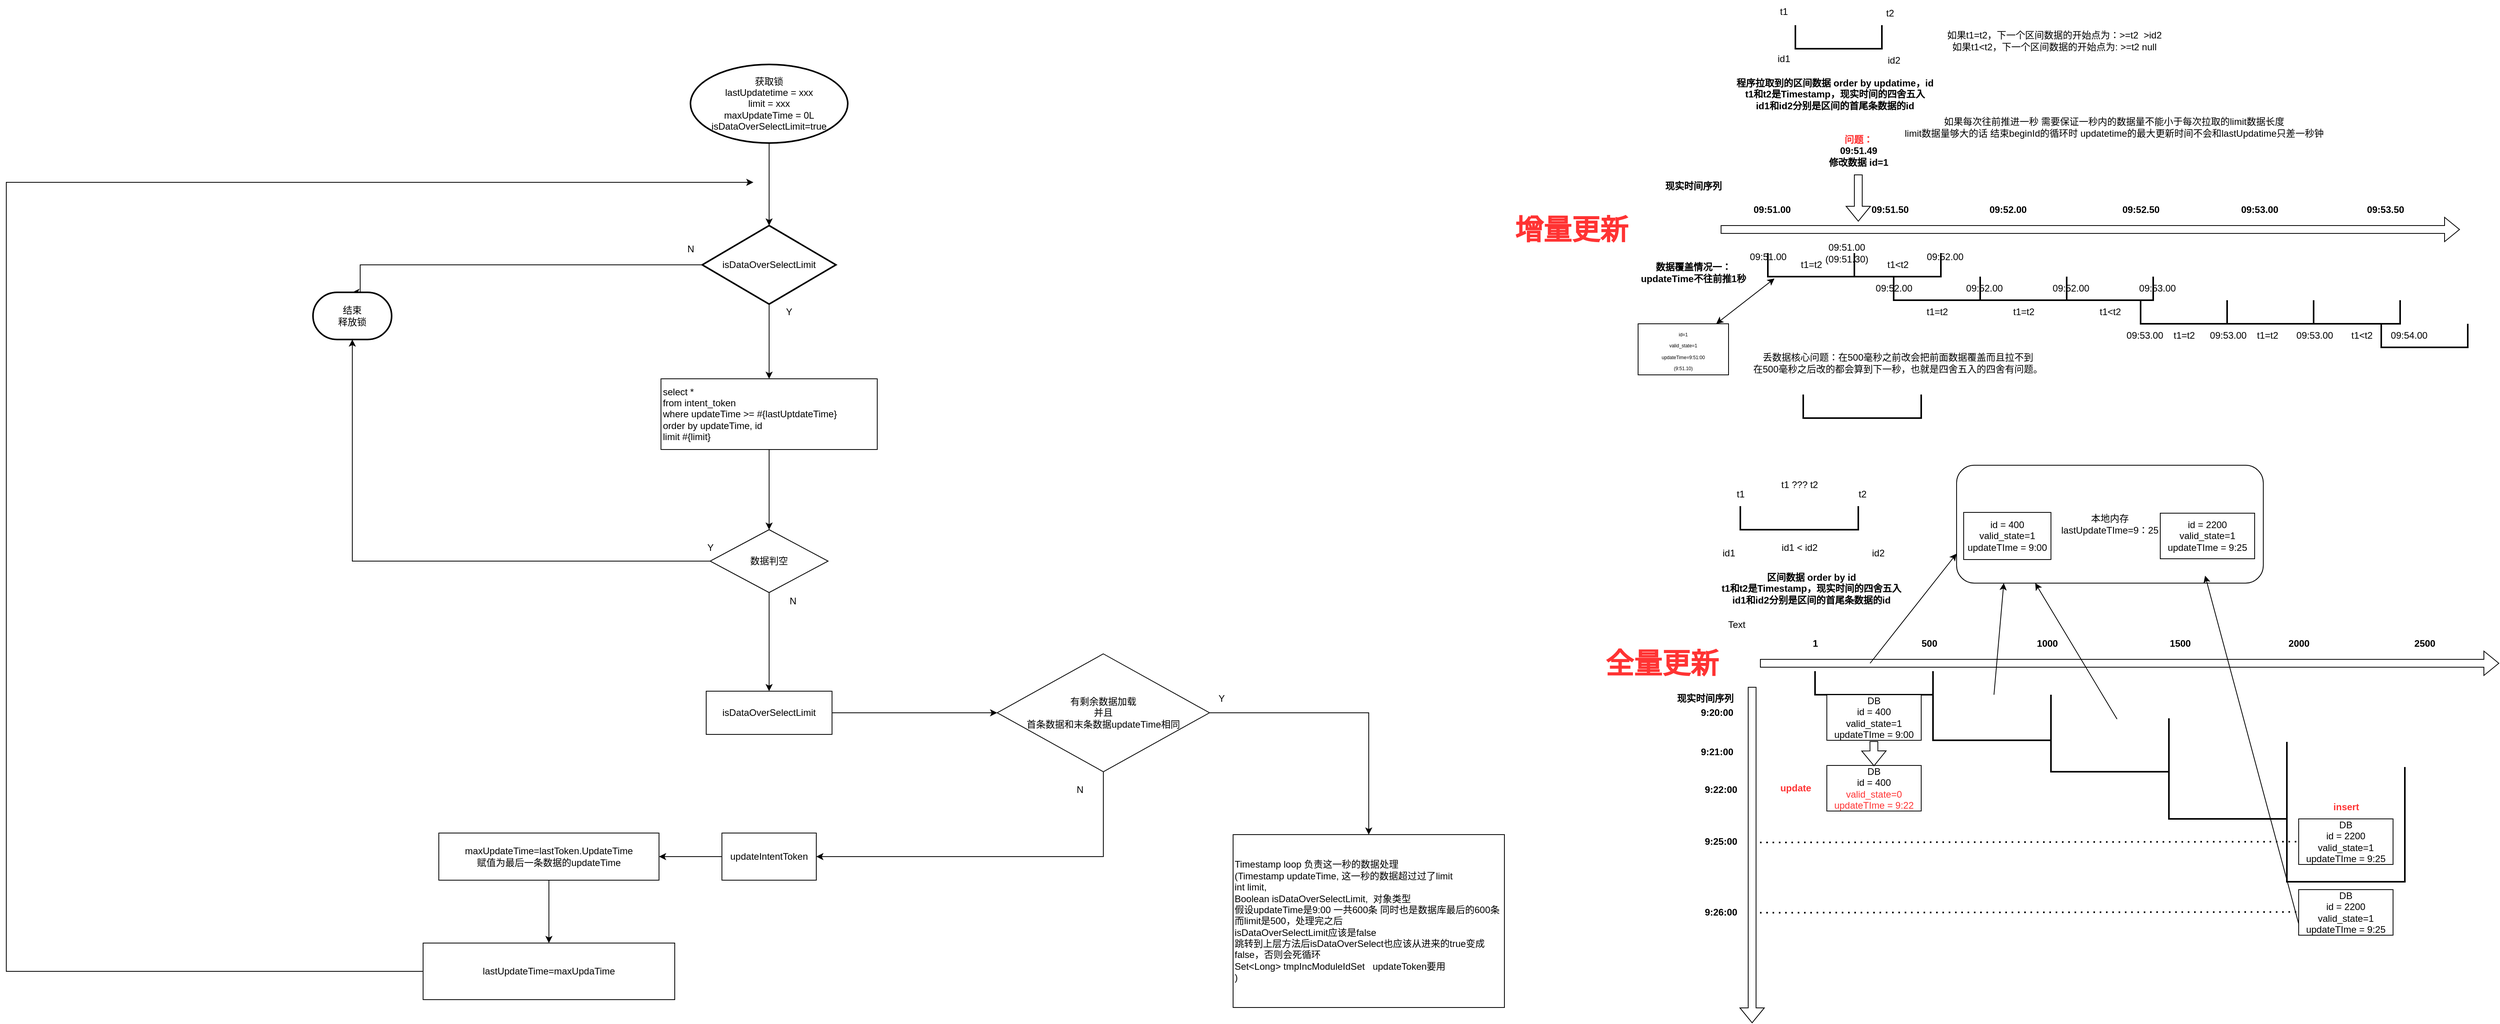 <mxfile version="21.7.5" type="github">
  <diagram name="第 1 页" id="Zjm2JlXs56T9bLfwZ5cv">
    <mxGraphModel dx="4503" dy="1060" grid="1" gridSize="10" guides="1" tooltips="1" connect="1" arrows="1" fold="1" page="1" pageScale="1" pageWidth="827" pageHeight="1169" math="0" shadow="0">
      <root>
        <mxCell id="0" />
        <mxCell id="1" parent="0" />
        <mxCell id="8eTx1scZpe6bk8PXPmwQ-2" value="" style="shape=flexArrow;endArrow=classic;html=1;rounded=0;" parent="1" edge="1">
          <mxGeometry width="50" height="50" relative="1" as="geometry">
            <mxPoint x="-120" y="340" as="sourcePoint" />
            <mxPoint x="820" y="340" as="targetPoint" />
          </mxGeometry>
        </mxCell>
        <mxCell id="8eTx1scZpe6bk8PXPmwQ-3" value="09:52.00" style="text;html=1;align=center;verticalAlign=middle;resizable=0;points=[];autosize=1;strokeColor=none;fillColor=none;fontStyle=1" parent="1" vertex="1">
          <mxGeometry x="210" y="300" width="70" height="30" as="geometry" />
        </mxCell>
        <mxCell id="8eTx1scZpe6bk8PXPmwQ-4" value="09:53.00" style="text;html=1;align=center;verticalAlign=middle;resizable=0;points=[];autosize=1;strokeColor=none;fillColor=none;fontStyle=1" parent="1" vertex="1">
          <mxGeometry x="530" y="300" width="70" height="30" as="geometry" />
        </mxCell>
        <mxCell id="8eTx1scZpe6bk8PXPmwQ-5" value="09:52.50" style="text;html=1;align=center;verticalAlign=middle;resizable=0;points=[];autosize=1;strokeColor=none;fillColor=none;fontStyle=1" parent="1" vertex="1">
          <mxGeometry x="379" y="300" width="70" height="30" as="geometry" />
        </mxCell>
        <mxCell id="8eTx1scZpe6bk8PXPmwQ-8" value="" style="strokeWidth=2;html=1;shape=mxgraph.flowchart.annotation_1;align=left;pointerEvents=1;direction=north;" parent="1" vertex="1">
          <mxGeometry x="-25" y="80" width="110" height="30" as="geometry" />
        </mxCell>
        <mxCell id="8eTx1scZpe6bk8PXPmwQ-10" value="09:51.50" style="text;html=1;align=center;verticalAlign=middle;resizable=0;points=[];autosize=1;strokeColor=none;fillColor=none;fontStyle=1" parent="1" vertex="1">
          <mxGeometry x="60" y="300" width="70" height="30" as="geometry" />
        </mxCell>
        <mxCell id="8eTx1scZpe6bk8PXPmwQ-11" value="09:53.50" style="text;html=1;align=center;verticalAlign=middle;resizable=0;points=[];autosize=1;strokeColor=none;fillColor=none;fontStyle=1" parent="1" vertex="1">
          <mxGeometry x="690" y="300" width="70" height="30" as="geometry" />
        </mxCell>
        <mxCell id="8eTx1scZpe6bk8PXPmwQ-12" value="" style="strokeWidth=2;html=1;shape=mxgraph.flowchart.annotation_1;align=left;pointerEvents=1;direction=north;" parent="1" vertex="1">
          <mxGeometry x="50" y="370" width="110" height="30" as="geometry" />
        </mxCell>
        <mxCell id="8eTx1scZpe6bk8PXPmwQ-13" value="09:51.00&lt;br&gt;(09:51.30)" style="text;html=1;align=center;verticalAlign=middle;resizable=0;points=[];autosize=1;strokeColor=none;fillColor=none;" parent="1" vertex="1">
          <mxGeometry y="350" width="80" height="40" as="geometry" />
        </mxCell>
        <mxCell id="8eTx1scZpe6bk8PXPmwQ-15" value="现实时间序列" style="text;html=1;align=center;verticalAlign=middle;resizable=0;points=[];autosize=1;strokeColor=none;fillColor=none;fontStyle=1" parent="1" vertex="1">
          <mxGeometry x="-205" y="270" width="100" height="30" as="geometry" />
        </mxCell>
        <mxCell id="8eTx1scZpe6bk8PXPmwQ-16" value="数据覆盖情况一：&lt;br&gt;updateTime不往前推1秒" style="text;html=1;align=center;verticalAlign=middle;resizable=0;points=[];autosize=1;strokeColor=none;fillColor=none;fontStyle=1" parent="1" vertex="1">
          <mxGeometry x="-235" y="375" width="160" height="40" as="geometry" />
        </mxCell>
        <mxCell id="8eTx1scZpe6bk8PXPmwQ-17" style="edgeStyle=orthogonalEdgeStyle;shape=flexArrow;rounded=0;orthogonalLoop=1;jettySize=auto;html=1;exitX=0;exitY=0.5;exitDx=0;exitDy=0;exitPerimeter=0;" parent="1" source="8eTx1scZpe6bk8PXPmwQ-12" target="8eTx1scZpe6bk8PXPmwQ-12" edge="1">
          <mxGeometry relative="1" as="geometry" />
        </mxCell>
        <mxCell id="8eTx1scZpe6bk8PXPmwQ-18" value="09:51.00" style="text;html=1;align=center;verticalAlign=middle;resizable=0;points=[];autosize=1;strokeColor=none;fillColor=none;fontStyle=1" parent="1" vertex="1">
          <mxGeometry x="-90" y="300" width="70" height="30" as="geometry" />
        </mxCell>
        <mxCell id="8eTx1scZpe6bk8PXPmwQ-22" value="09:51.00" style="text;html=1;align=center;verticalAlign=middle;resizable=0;points=[];autosize=1;strokeColor=none;fillColor=none;" parent="1" vertex="1">
          <mxGeometry x="-95" y="360" width="70" height="30" as="geometry" />
        </mxCell>
        <mxCell id="8eTx1scZpe6bk8PXPmwQ-23" value="" style="strokeWidth=2;html=1;shape=mxgraph.flowchart.annotation_1;align=left;pointerEvents=1;direction=north;" parent="1" vertex="1">
          <mxGeometry x="100" y="400" width="110" height="30" as="geometry" />
        </mxCell>
        <mxCell id="8eTx1scZpe6bk8PXPmwQ-24" value="09:52.00" style="text;html=1;align=center;verticalAlign=middle;resizable=0;points=[];autosize=1;strokeColor=none;fillColor=none;" parent="1" vertex="1">
          <mxGeometry x="130" y="360" width="70" height="30" as="geometry" />
        </mxCell>
        <mxCell id="8eTx1scZpe6bk8PXPmwQ-25" value="&lt;b&gt;程序拉取到的区间数据 order by updatime，id&lt;br&gt;t1和t2是Timestamp，现实时间的四舍五入&lt;br&gt;id1和id2分别是区间的首尾条数据的id&lt;/b&gt;" style="text;html=1;align=center;verticalAlign=middle;resizable=0;points=[];autosize=1;strokeColor=none;fillColor=none;" parent="1" vertex="1">
          <mxGeometry x="-110" y="138" width="270" height="60" as="geometry" />
        </mxCell>
        <mxCell id="8eTx1scZpe6bk8PXPmwQ-26" value="" style="strokeWidth=2;html=1;shape=mxgraph.flowchart.annotation_1;align=left;pointerEvents=1;direction=north;" parent="1" vertex="1">
          <mxGeometry x="-60" y="370" width="110" height="30" as="geometry" />
        </mxCell>
        <mxCell id="8eTx1scZpe6bk8PXPmwQ-27" value="t1" style="text;html=1;align=center;verticalAlign=middle;resizable=0;points=[];autosize=1;strokeColor=none;fillColor=none;" parent="1" vertex="1">
          <mxGeometry x="-55" y="48" width="30" height="30" as="geometry" />
        </mxCell>
        <mxCell id="8eTx1scZpe6bk8PXPmwQ-28" value="id1" style="text;html=1;align=center;verticalAlign=middle;resizable=0;points=[];autosize=1;strokeColor=none;fillColor=none;" parent="1" vertex="1">
          <mxGeometry x="-60" y="108" width="40" height="30" as="geometry" />
        </mxCell>
        <mxCell id="8eTx1scZpe6bk8PXPmwQ-29" value="t2" style="text;html=1;align=center;verticalAlign=middle;resizable=0;points=[];autosize=1;strokeColor=none;fillColor=none;" parent="1" vertex="1">
          <mxGeometry x="80" y="50" width="30" height="30" as="geometry" />
        </mxCell>
        <mxCell id="8eTx1scZpe6bk8PXPmwQ-30" value="id2" style="text;html=1;align=center;verticalAlign=middle;resizable=0;points=[];autosize=1;strokeColor=none;fillColor=none;" parent="1" vertex="1">
          <mxGeometry x="80" y="110" width="40" height="30" as="geometry" />
        </mxCell>
        <mxCell id="8eTx1scZpe6bk8PXPmwQ-31" value="t1=t2" style="text;html=1;align=center;verticalAlign=middle;resizable=0;points=[];autosize=1;strokeColor=none;fillColor=none;" parent="1" vertex="1">
          <mxGeometry x="-30" y="370" width="50" height="30" as="geometry" />
        </mxCell>
        <mxCell id="8eTx1scZpe6bk8PXPmwQ-32" value="如果t1=t2，下一个区间数据的开始点为：&amp;gt;=t2&amp;nbsp; &amp;gt;id2&lt;br&gt;如果t1&amp;lt;t2，下一个区间数据的开始点为: &amp;gt;=t2 null" style="text;html=1;align=center;verticalAlign=middle;resizable=0;points=[];autosize=1;strokeColor=none;fillColor=none;" parent="1" vertex="1">
          <mxGeometry x="154" y="80" width="300" height="40" as="geometry" />
        </mxCell>
        <mxCell id="8eTx1scZpe6bk8PXPmwQ-34" value="t1&amp;lt;t2" style="text;html=1;align=center;verticalAlign=middle;resizable=0;points=[];autosize=1;strokeColor=none;fillColor=none;" parent="1" vertex="1">
          <mxGeometry x="80" y="370" width="50" height="30" as="geometry" />
        </mxCell>
        <mxCell id="8eTx1scZpe6bk8PXPmwQ-35" value="09:52.00" style="text;html=1;align=center;verticalAlign=middle;resizable=0;points=[];autosize=1;strokeColor=none;fillColor=none;" parent="1" vertex="1">
          <mxGeometry x="65" y="400" width="70" height="30" as="geometry" />
        </mxCell>
        <mxCell id="8eTx1scZpe6bk8PXPmwQ-36" value="t1=t2" style="text;html=1;align=center;verticalAlign=middle;resizable=0;points=[];autosize=1;strokeColor=none;fillColor=none;" parent="1" vertex="1">
          <mxGeometry x="130" y="430" width="50" height="30" as="geometry" />
        </mxCell>
        <mxCell id="8eTx1scZpe6bk8PXPmwQ-37" value="" style="strokeWidth=2;html=1;shape=mxgraph.flowchart.annotation_1;align=left;pointerEvents=1;direction=north;" parent="1" vertex="1">
          <mxGeometry x="210" y="400" width="110" height="30" as="geometry" />
        </mxCell>
        <mxCell id="8eTx1scZpe6bk8PXPmwQ-38" value="09:52.00" style="text;html=1;align=center;verticalAlign=middle;resizable=0;points=[];autosize=1;strokeColor=none;fillColor=none;" parent="1" vertex="1">
          <mxGeometry x="180" y="400" width="70" height="30" as="geometry" />
        </mxCell>
        <mxCell id="8eTx1scZpe6bk8PXPmwQ-41" value="09:52.00" style="text;html=1;align=center;verticalAlign=middle;resizable=0;points=[];autosize=1;strokeColor=none;fillColor=none;" parent="1" vertex="1">
          <mxGeometry x="290" y="400" width="70" height="30" as="geometry" />
        </mxCell>
        <mxCell id="8eTx1scZpe6bk8PXPmwQ-42" value="" style="strokeWidth=2;html=1;shape=mxgraph.flowchart.annotation_1;align=left;pointerEvents=1;direction=north;" parent="1" vertex="1">
          <mxGeometry x="414" y="430" width="110" height="30" as="geometry" />
        </mxCell>
        <mxCell id="8eTx1scZpe6bk8PXPmwQ-43" value="09:53.00" style="text;html=1;align=center;verticalAlign=middle;resizable=0;points=[];autosize=1;strokeColor=none;fillColor=none;" parent="1" vertex="1">
          <mxGeometry x="400" y="400" width="70" height="30" as="geometry" />
        </mxCell>
        <mxCell id="8eTx1scZpe6bk8PXPmwQ-44" value="t1=t2" style="text;html=1;align=center;verticalAlign=middle;resizable=0;points=[];autosize=1;strokeColor=none;fillColor=none;" parent="1" vertex="1">
          <mxGeometry x="240" y="430" width="50" height="30" as="geometry" />
        </mxCell>
        <mxCell id="8eTx1scZpe6bk8PXPmwQ-45" value="t1&amp;lt;t2" style="text;html=1;align=center;verticalAlign=middle;resizable=0;points=[];autosize=1;strokeColor=none;fillColor=none;" parent="1" vertex="1">
          <mxGeometry x="350" y="430" width="50" height="30" as="geometry" />
        </mxCell>
        <mxCell id="8eTx1scZpe6bk8PXPmwQ-46" value="" style="strokeWidth=2;html=1;shape=mxgraph.flowchart.annotation_1;align=left;pointerEvents=1;direction=north;" parent="1" vertex="1">
          <mxGeometry x="320" y="400" width="110" height="30" as="geometry" />
        </mxCell>
        <mxCell id="8eTx1scZpe6bk8PXPmwQ-47" value="09:53.00" style="text;html=1;align=center;verticalAlign=middle;resizable=0;points=[];autosize=1;strokeColor=none;fillColor=none;" parent="1" vertex="1">
          <mxGeometry x="384" y="460" width="70" height="30" as="geometry" />
        </mxCell>
        <mxCell id="8eTx1scZpe6bk8PXPmwQ-48" value="09:53.00" style="text;html=1;align=center;verticalAlign=middle;resizable=0;points=[];autosize=1;strokeColor=none;fillColor=none;" parent="1" vertex="1">
          <mxGeometry x="490" y="460" width="70" height="30" as="geometry" />
        </mxCell>
        <mxCell id="8eTx1scZpe6bk8PXPmwQ-50" value="" style="strokeWidth=2;html=1;shape=mxgraph.flowchart.annotation_1;align=left;pointerEvents=1;direction=north;" parent="1" vertex="1">
          <mxGeometry x="524" y="430" width="110" height="30" as="geometry" />
        </mxCell>
        <mxCell id="8eTx1scZpe6bk8PXPmwQ-51" value="09:53.00" style="text;html=1;align=center;verticalAlign=middle;resizable=0;points=[];autosize=1;strokeColor=none;fillColor=none;" parent="1" vertex="1">
          <mxGeometry x="600" y="460" width="70" height="30" as="geometry" />
        </mxCell>
        <mxCell id="8eTx1scZpe6bk8PXPmwQ-52" value="t1=t2" style="text;html=1;align=center;verticalAlign=middle;resizable=0;points=[];autosize=1;strokeColor=none;fillColor=none;" parent="1" vertex="1">
          <mxGeometry x="444" y="460" width="50" height="30" as="geometry" />
        </mxCell>
        <mxCell id="8eTx1scZpe6bk8PXPmwQ-53" value="t1=t2" style="text;html=1;align=center;verticalAlign=middle;resizable=0;points=[];autosize=1;strokeColor=none;fillColor=none;" parent="1" vertex="1">
          <mxGeometry x="550" y="460" width="50" height="30" as="geometry" />
        </mxCell>
        <mxCell id="8eTx1scZpe6bk8PXPmwQ-54" value="" style="strokeWidth=2;html=1;shape=mxgraph.flowchart.annotation_1;align=left;pointerEvents=1;direction=north;" parent="1" vertex="1">
          <mxGeometry x="634" y="430" width="110" height="30" as="geometry" />
        </mxCell>
        <mxCell id="8eTx1scZpe6bk8PXPmwQ-55" value="t1&amp;lt;t2" style="text;html=1;align=center;verticalAlign=middle;resizable=0;points=[];autosize=1;strokeColor=none;fillColor=none;" parent="1" vertex="1">
          <mxGeometry x="670" y="460" width="50" height="30" as="geometry" />
        </mxCell>
        <mxCell id="8eTx1scZpe6bk8PXPmwQ-56" value="09:54.00" style="text;html=1;align=center;verticalAlign=middle;resizable=0;points=[];autosize=1;strokeColor=none;fillColor=none;" parent="1" vertex="1">
          <mxGeometry x="720" y="460" width="70" height="30" as="geometry" />
        </mxCell>
        <mxCell id="8eTx1scZpe6bk8PXPmwQ-57" value="" style="strokeWidth=2;html=1;shape=mxgraph.flowchart.annotation_1;align=left;pointerEvents=1;direction=north;" parent="1" vertex="1">
          <mxGeometry x="720" y="460" width="110" height="30" as="geometry" />
        </mxCell>
        <mxCell id="Ntxb1XvlZdcsDZPh0-gk-2" value="&lt;font color=&quot;#ff3333&quot; style=&quot;font-size: 36px;&quot;&gt;增量更新&lt;/font&gt;" style="text;html=1;align=center;verticalAlign=middle;resizable=0;points=[];autosize=1;strokeColor=none;fillColor=none;fontStyle=1" vertex="1" parent="1">
          <mxGeometry x="-395" y="310" width="170" height="60" as="geometry" />
        </mxCell>
        <mxCell id="Ntxb1XvlZdcsDZPh0-gk-4" value="" style="shape=flexArrow;endArrow=classic;html=1;rounded=0;" edge="1" parent="1">
          <mxGeometry width="50" height="50" relative="1" as="geometry">
            <mxPoint x="-70" y="892" as="sourcePoint" />
            <mxPoint x="870" y="892" as="targetPoint" />
          </mxGeometry>
        </mxCell>
        <mxCell id="Ntxb1XvlZdcsDZPh0-gk-5" value="1000" style="text;html=1;align=center;verticalAlign=middle;resizable=0;points=[];autosize=1;strokeColor=none;fillColor=none;fontStyle=1" vertex="1" parent="1">
          <mxGeometry x="270" y="852" width="50" height="30" as="geometry" />
        </mxCell>
        <mxCell id="Ntxb1XvlZdcsDZPh0-gk-6" value="2000" style="text;html=1;align=center;verticalAlign=middle;resizable=0;points=[];autosize=1;strokeColor=none;fillColor=none;fontStyle=1" vertex="1" parent="1">
          <mxGeometry x="590" y="852" width="50" height="30" as="geometry" />
        </mxCell>
        <mxCell id="Ntxb1XvlZdcsDZPh0-gk-7" value="1500" style="text;html=1;align=center;verticalAlign=middle;resizable=0;points=[];autosize=1;strokeColor=none;fillColor=none;fontStyle=1" vertex="1" parent="1">
          <mxGeometry x="439" y="852" width="50" height="30" as="geometry" />
        </mxCell>
        <mxCell id="Ntxb1XvlZdcsDZPh0-gk-8" value="500" style="text;html=1;align=center;verticalAlign=middle;resizable=0;points=[];autosize=1;strokeColor=none;fillColor=none;fontStyle=1" vertex="1" parent="1">
          <mxGeometry x="125" y="852" width="40" height="30" as="geometry" />
        </mxCell>
        <mxCell id="Ntxb1XvlZdcsDZPh0-gk-9" value="2500" style="text;html=1;align=center;verticalAlign=middle;resizable=0;points=[];autosize=1;strokeColor=none;fillColor=none;fontStyle=1" vertex="1" parent="1">
          <mxGeometry x="750" y="852" width="50" height="30" as="geometry" />
        </mxCell>
        <mxCell id="Ntxb1XvlZdcsDZPh0-gk-15" value="1" style="text;html=1;align=center;verticalAlign=middle;resizable=0;points=[];autosize=1;strokeColor=none;fillColor=none;fontStyle=1" vertex="1" parent="1">
          <mxGeometry x="-15" y="852" width="30" height="30" as="geometry" />
        </mxCell>
        <mxCell id="Ntxb1XvlZdcsDZPh0-gk-42" value="&lt;font color=&quot;#ff3333&quot; style=&quot;font-size: 36px;&quot;&gt;全量更新&lt;/font&gt;" style="text;html=1;align=center;verticalAlign=middle;resizable=0;points=[];autosize=1;strokeColor=none;fillColor=none;fontStyle=1" vertex="1" parent="1">
          <mxGeometry x="-280" y="862" width="170" height="60" as="geometry" />
        </mxCell>
        <mxCell id="Ntxb1XvlZdcsDZPh0-gk-43" value="" style="strokeWidth=2;html=1;shape=mxgraph.flowchart.annotation_1;align=left;pointerEvents=1;direction=north;" vertex="1" parent="1">
          <mxGeometry y="902" width="150" height="30" as="geometry" />
        </mxCell>
        <mxCell id="Ntxb1XvlZdcsDZPh0-gk-44" value="" style="strokeWidth=2;html=1;shape=mxgraph.flowchart.annotation_1;align=left;pointerEvents=1;direction=north;" vertex="1" parent="1">
          <mxGeometry x="150" y="932" width="150" height="58" as="geometry" />
        </mxCell>
        <mxCell id="Ntxb1XvlZdcsDZPh0-gk-45" value="" style="shape=flexArrow;endArrow=classic;html=1;rounded=0;" edge="1" parent="1">
          <mxGeometry width="50" height="50" relative="1" as="geometry">
            <mxPoint x="-80" y="922" as="sourcePoint" />
            <mxPoint x="-80" y="1350" as="targetPoint" />
          </mxGeometry>
        </mxCell>
        <mxCell id="Ntxb1XvlZdcsDZPh0-gk-46" value="" style="strokeWidth=2;html=1;shape=mxgraph.flowchart.annotation_1;align=left;pointerEvents=1;direction=north;" vertex="1" parent="1">
          <mxGeometry x="-95" y="692" width="150" height="30" as="geometry" />
        </mxCell>
        <mxCell id="Ntxb1XvlZdcsDZPh0-gk-49" value="id1" style="text;html=1;align=center;verticalAlign=middle;resizable=0;points=[];autosize=1;strokeColor=none;fillColor=none;" vertex="1" parent="1">
          <mxGeometry x="-130" y="737" width="40" height="30" as="geometry" />
        </mxCell>
        <mxCell id="Ntxb1XvlZdcsDZPh0-gk-51" value="id2" style="text;html=1;align=center;verticalAlign=middle;resizable=0;points=[];autosize=1;strokeColor=none;fillColor=none;" vertex="1" parent="1">
          <mxGeometry x="60" y="737" width="40" height="30" as="geometry" />
        </mxCell>
        <mxCell id="Ntxb1XvlZdcsDZPh0-gk-53" value="t1" style="text;html=1;align=center;verticalAlign=middle;resizable=0;points=[];autosize=1;strokeColor=none;fillColor=none;" vertex="1" parent="1">
          <mxGeometry x="-110" y="662" width="30" height="30" as="geometry" />
        </mxCell>
        <mxCell id="Ntxb1XvlZdcsDZPh0-gk-54" value="t2" style="text;html=1;align=center;verticalAlign=middle;resizable=0;points=[];autosize=1;strokeColor=none;fillColor=none;" vertex="1" parent="1">
          <mxGeometry x="45" y="662" width="30" height="30" as="geometry" />
        </mxCell>
        <mxCell id="Ntxb1XvlZdcsDZPh0-gk-55" value="t1 ??? t2" style="text;html=1;align=center;verticalAlign=middle;resizable=0;points=[];autosize=1;strokeColor=none;fillColor=none;" vertex="1" parent="1">
          <mxGeometry x="-55" y="650" width="70" height="30" as="geometry" />
        </mxCell>
        <mxCell id="Ntxb1XvlZdcsDZPh0-gk-56" value="&lt;b&gt;区间数据 order by id&lt;br&gt;t1和t2是Timestamp，现实时间的四舍五入&lt;br&gt;id1和id2分别是区间的首尾条数据的id&lt;/b&gt;" style="text;html=1;align=center;verticalAlign=middle;resizable=0;points=[];autosize=1;strokeColor=none;fillColor=none;" vertex="1" parent="1">
          <mxGeometry x="-130" y="767" width="250" height="60" as="geometry" />
        </mxCell>
        <mxCell id="Ntxb1XvlZdcsDZPh0-gk-57" value="id1 &amp;lt; id2" style="text;html=1;align=center;verticalAlign=middle;resizable=0;points=[];autosize=1;strokeColor=none;fillColor=none;" vertex="1" parent="1">
          <mxGeometry x="-55" y="730" width="70" height="30" as="geometry" />
        </mxCell>
        <mxCell id="Ntxb1XvlZdcsDZPh0-gk-60" value="Text" style="text;html=1;align=center;verticalAlign=middle;resizable=0;points=[];autosize=1;strokeColor=none;fillColor=none;" vertex="1" parent="1">
          <mxGeometry x="-125" y="828" width="50" height="30" as="geometry" />
        </mxCell>
        <mxCell id="Ntxb1XvlZdcsDZPh0-gk-61" value="现实时间序列" style="text;html=1;align=center;verticalAlign=middle;resizable=0;points=[];autosize=1;strokeColor=none;fillColor=none;fontStyle=1" vertex="1" parent="1">
          <mxGeometry x="-190" y="922" width="100" height="30" as="geometry" />
        </mxCell>
        <mxCell id="Ntxb1XvlZdcsDZPh0-gk-62" value="" style="strokeWidth=2;html=1;shape=mxgraph.flowchart.annotation_1;align=left;pointerEvents=1;direction=north;" vertex="1" parent="1">
          <mxGeometry x="300" y="962" width="150" height="68" as="geometry" />
        </mxCell>
        <mxCell id="Ntxb1XvlZdcsDZPh0-gk-63" value="DB&lt;br&gt;id = 400&lt;br&gt;valid_state=1&lt;br&gt;updateTIme = 9:00" style="rounded=0;whiteSpace=wrap;html=1;" vertex="1" parent="1">
          <mxGeometry x="15" y="932" width="120" height="58" as="geometry" />
        </mxCell>
        <mxCell id="Ntxb1XvlZdcsDZPh0-gk-64" value="9:20:00" style="text;html=1;align=center;verticalAlign=middle;resizable=0;points=[];autosize=1;strokeColor=none;fillColor=none;fontStyle=1" vertex="1" parent="1">
          <mxGeometry x="-155" y="940" width="60" height="30" as="geometry" />
        </mxCell>
        <mxCell id="Ntxb1XvlZdcsDZPh0-gk-65" value="9:21:00" style="text;html=1;align=center;verticalAlign=middle;resizable=0;points=[];autosize=1;strokeColor=none;fillColor=none;fontStyle=1" vertex="1" parent="1">
          <mxGeometry x="-155" y="990" width="60" height="30" as="geometry" />
        </mxCell>
        <mxCell id="Ntxb1XvlZdcsDZPh0-gk-67" value="DB&lt;br style=&quot;border-color: var(--border-color);&quot;&gt;id = 400&lt;br style=&quot;border-color: var(--border-color);&quot;&gt;&lt;font color=&quot;#ff3333&quot;&gt;valid_state=0&lt;br style=&quot;border-color: var(--border-color);&quot;&gt;updateTIme = 9:22&lt;/font&gt;" style="rounded=0;whiteSpace=wrap;html=1;" vertex="1" parent="1">
          <mxGeometry x="15" y="1022" width="120" height="58" as="geometry" />
        </mxCell>
        <mxCell id="Ntxb1XvlZdcsDZPh0-gk-68" value="" style="strokeWidth=2;html=1;shape=mxgraph.flowchart.annotation_1;align=left;pointerEvents=1;direction=north;" vertex="1" parent="1">
          <mxGeometry x="450" y="992" width="150" height="98" as="geometry" />
        </mxCell>
        <mxCell id="Ntxb1XvlZdcsDZPh0-gk-69" value="" style="strokeWidth=2;html=1;shape=mxgraph.flowchart.annotation_1;align=left;pointerEvents=1;direction=north;" vertex="1" parent="1">
          <mxGeometry x="600" y="1024" width="150" height="146" as="geometry" />
        </mxCell>
        <mxCell id="Ntxb1XvlZdcsDZPh0-gk-71" value="9:22:00" style="text;html=1;align=center;verticalAlign=middle;resizable=0;points=[];autosize=1;strokeColor=none;fillColor=none;fontStyle=1" vertex="1" parent="1">
          <mxGeometry x="-150" y="1038" width="60" height="30" as="geometry" />
        </mxCell>
        <mxCell id="Ntxb1XvlZdcsDZPh0-gk-72" value="9:25:00" style="text;html=1;align=center;verticalAlign=middle;resizable=0;points=[];autosize=1;strokeColor=none;fillColor=none;fontStyle=1" vertex="1" parent="1">
          <mxGeometry x="-150" y="1104" width="60" height="30" as="geometry" />
        </mxCell>
        <mxCell id="Ntxb1XvlZdcsDZPh0-gk-73" value="" style="shape=flexArrow;endArrow=classic;html=1;rounded=0;" edge="1" parent="1">
          <mxGeometry width="50" height="50" relative="1" as="geometry">
            <mxPoint x="74.82" y="991" as="sourcePoint" />
            <mxPoint x="75" y="1023" as="targetPoint" />
          </mxGeometry>
        </mxCell>
        <mxCell id="Ntxb1XvlZdcsDZPh0-gk-75" value="本地内存&lt;br&gt;lastUpdateTIme=9：25" style="rounded=1;whiteSpace=wrap;html=1;" vertex="1" parent="1">
          <mxGeometry x="180" y="640" width="390" height="150" as="geometry" />
        </mxCell>
        <mxCell id="Ntxb1XvlZdcsDZPh0-gk-77" value="" style="endArrow=classic;html=1;rounded=0;entryX=0;entryY=0.75;entryDx=0;entryDy=0;" edge="1" parent="1" target="Ntxb1XvlZdcsDZPh0-gk-75">
          <mxGeometry width="50" height="50" relative="1" as="geometry">
            <mxPoint x="70" y="892" as="sourcePoint" />
            <mxPoint x="120" y="842" as="targetPoint" />
          </mxGeometry>
        </mxCell>
        <mxCell id="Ntxb1XvlZdcsDZPh0-gk-78" value="" style="endArrow=classic;html=1;rounded=0;" edge="1" parent="1" source="Ntxb1XvlZdcsDZPh0-gk-44">
          <mxGeometry width="50" height="50" relative="1" as="geometry">
            <mxPoint x="180" y="917" as="sourcePoint" />
            <mxPoint x="240" y="790" as="targetPoint" />
          </mxGeometry>
        </mxCell>
        <mxCell id="Ntxb1XvlZdcsDZPh0-gk-79" value="" style="endArrow=classic;html=1;rounded=0;" edge="1" parent="1">
          <mxGeometry width="50" height="50" relative="1" as="geometry">
            <mxPoint x="384" y="963" as="sourcePoint" />
            <mxPoint x="280" y="790" as="targetPoint" />
          </mxGeometry>
        </mxCell>
        <mxCell id="Ntxb1XvlZdcsDZPh0-gk-80" value="id = 400&lt;br&gt;valid_state=1&lt;br&gt;updateTIme = 9:00" style="rounded=0;whiteSpace=wrap;html=1;" vertex="1" parent="1">
          <mxGeometry x="189" y="700" width="111" height="60" as="geometry" />
        </mxCell>
        <mxCell id="Ntxb1XvlZdcsDZPh0-gk-82" value="&lt;font color=&quot;#ff3333&quot;&gt;update&lt;/font&gt;" style="text;html=1;align=center;verticalAlign=middle;resizable=0;points=[];autosize=1;strokeColor=none;fillColor=none;fontStyle=1" vertex="1" parent="1">
          <mxGeometry x="-55" y="1036" width="60" height="30" as="geometry" />
        </mxCell>
        <mxCell id="Ntxb1XvlZdcsDZPh0-gk-85" value="&lt;font color=&quot;#ff3333&quot;&gt;insert&lt;/font&gt;" style="text;html=1;align=center;verticalAlign=middle;resizable=0;points=[];autosize=1;strokeColor=none;fillColor=none;fontStyle=1" vertex="1" parent="1">
          <mxGeometry x="645" y="1060" width="60" height="30" as="geometry" />
        </mxCell>
        <mxCell id="Ntxb1XvlZdcsDZPh0-gk-86" value="DB&lt;br&gt;id = 2200&lt;br&gt;valid_state=1&lt;br&gt;updateTIme = 9:25" style="rounded=0;whiteSpace=wrap;html=1;" vertex="1" parent="1">
          <mxGeometry x="615" y="1090" width="120" height="58" as="geometry" />
        </mxCell>
        <mxCell id="Ntxb1XvlZdcsDZPh0-gk-87" value="9:26:00" style="text;html=1;align=center;verticalAlign=middle;resizable=0;points=[];autosize=1;strokeColor=none;fillColor=none;fontStyle=1" vertex="1" parent="1">
          <mxGeometry x="-150" y="1194" width="60" height="30" as="geometry" />
        </mxCell>
        <mxCell id="Ntxb1XvlZdcsDZPh0-gk-88" value="id = 2200&lt;br&gt;valid_state=1&lt;br&gt;updateTIme = 9:25" style="rounded=0;whiteSpace=wrap;html=1;" vertex="1" parent="1">
          <mxGeometry x="439" y="701" width="120" height="58" as="geometry" />
        </mxCell>
        <mxCell id="Ntxb1XvlZdcsDZPh0-gk-89" value="DB&lt;br&gt;id = 2200&lt;br&gt;valid_state=1&lt;br&gt;updateTIme = 9:25" style="rounded=0;whiteSpace=wrap;html=1;" vertex="1" parent="1">
          <mxGeometry x="615" y="1180" width="120" height="58" as="geometry" />
        </mxCell>
        <mxCell id="Ntxb1XvlZdcsDZPh0-gk-90" value="" style="endArrow=classic;html=1;rounded=0;exitX=0;exitY=0.75;exitDx=0;exitDy=0;" edge="1" parent="1" source="Ntxb1XvlZdcsDZPh0-gk-89">
          <mxGeometry width="50" height="50" relative="1" as="geometry">
            <mxPoint x="600" y="953.5" as="sourcePoint" />
            <mxPoint x="496" y="780.5" as="targetPoint" />
          </mxGeometry>
        </mxCell>
        <mxCell id="Ntxb1XvlZdcsDZPh0-gk-91" value="" style="endArrow=none;dashed=1;html=1;dashPattern=1 3;strokeWidth=2;rounded=0;entryX=0;entryY=0.5;entryDx=0;entryDy=0;" edge="1" parent="1" target="Ntxb1XvlZdcsDZPh0-gk-86">
          <mxGeometry width="50" height="50" relative="1" as="geometry">
            <mxPoint x="-70" y="1120" as="sourcePoint" />
            <mxPoint x="390" y="920" as="targetPoint" />
          </mxGeometry>
        </mxCell>
        <mxCell id="Ntxb1XvlZdcsDZPh0-gk-92" value="" style="endArrow=none;dashed=1;html=1;dashPattern=1 3;strokeWidth=2;rounded=0;entryX=0;entryY=0.5;entryDx=0;entryDy=0;" edge="1" parent="1">
          <mxGeometry width="50" height="50" relative="1" as="geometry">
            <mxPoint x="-70" y="1209.41" as="sourcePoint" />
            <mxPoint x="615" y="1208.41" as="targetPoint" />
          </mxGeometry>
        </mxCell>
        <mxCell id="Ntxb1XvlZdcsDZPh0-gk-94" value="" style="shape=flexArrow;endArrow=classic;html=1;rounded=0;" edge="1" parent="1">
          <mxGeometry width="50" height="50" relative="1" as="geometry">
            <mxPoint x="55" y="270" as="sourcePoint" />
            <mxPoint x="55" y="330" as="targetPoint" />
          </mxGeometry>
        </mxCell>
        <mxCell id="Ntxb1XvlZdcsDZPh0-gk-96" value="&lt;b&gt;&lt;font color=&quot;#ff3333&quot;&gt;问题：&lt;/font&gt;&lt;br&gt;09:51.49 &lt;br&gt;修改数据 id=1&lt;/b&gt;" style="text;html=1;align=center;verticalAlign=middle;resizable=0;points=[];autosize=1;strokeColor=none;fillColor=none;" vertex="1" parent="1">
          <mxGeometry x="5" y="210" width="100" height="60" as="geometry" />
        </mxCell>
        <mxCell id="Ntxb1XvlZdcsDZPh0-gk-97" value="&lt;font style=&quot;font-size: 6px;&quot;&gt;id=1&lt;br&gt;valid_state=1&lt;br&gt;updateTime=9:51:00&lt;br&gt;(9:51.10)&lt;/font&gt;" style="whiteSpace=wrap;html=1;" vertex="1" parent="1">
          <mxGeometry x="-225" y="460" width="115" height="65" as="geometry" />
        </mxCell>
        <mxCell id="Ntxb1XvlZdcsDZPh0-gk-98" value="" style="endArrow=classic;startArrow=classic;html=1;rounded=0;exitX=-0.079;exitY=0.077;exitDx=0;exitDy=0;exitPerimeter=0;" edge="1" parent="1" source="8eTx1scZpe6bk8PXPmwQ-26" target="Ntxb1XvlZdcsDZPh0-gk-97">
          <mxGeometry width="50" height="50" relative="1" as="geometry">
            <mxPoint x="-105" y="460" as="sourcePoint" />
            <mxPoint x="-55" y="410" as="targetPoint" />
          </mxGeometry>
        </mxCell>
        <mxCell id="Ntxb1XvlZdcsDZPh0-gk-102" value="如果每次往前推进一秒 需要保证一秒内的数据量不能小于每次拉取的limit数据长度&lt;br&gt;limit数据量够大的话 结束beginId的循环时 updatetime的最大更新时间不会和lastUpdatime只差一秒钟&lt;br&gt;" style="text;html=1;align=center;verticalAlign=middle;resizable=0;points=[];autosize=1;strokeColor=none;fillColor=none;" vertex="1" parent="1">
          <mxGeometry x="100" y="190" width="560" height="40" as="geometry" />
        </mxCell>
        <mxCell id="Ntxb1XvlZdcsDZPh0-gk-103" value="丢数据核心问题：在500毫秒之前改会把前面数据覆盖而且拉不到&lt;br&gt;在500毫秒之后改的都会算到下一秒，也就是四舍五入的四舍有问题。" style="text;html=1;align=center;verticalAlign=middle;resizable=0;points=[];autosize=1;strokeColor=none;fillColor=none;" vertex="1" parent="1">
          <mxGeometry x="-90" y="490" width="390" height="40" as="geometry" />
        </mxCell>
        <mxCell id="Ntxb1XvlZdcsDZPh0-gk-104" value="" style="strokeWidth=2;html=1;shape=mxgraph.flowchart.annotation_1;align=left;pointerEvents=1;direction=north;" vertex="1" parent="1">
          <mxGeometry x="-15" y="550" width="150" height="30" as="geometry" />
        </mxCell>
        <mxCell id="Ntxb1XvlZdcsDZPh0-gk-114" style="edgeStyle=orthogonalEdgeStyle;rounded=0;orthogonalLoop=1;jettySize=auto;html=1;entryX=0.5;entryY=0;entryDx=0;entryDy=0;entryPerimeter=0;" edge="1" parent="1" source="Ntxb1XvlZdcsDZPh0-gk-110" target="Ntxb1XvlZdcsDZPh0-gk-113">
          <mxGeometry relative="1" as="geometry">
            <Array as="points">
              <mxPoint x="-1850" y="385" />
              <mxPoint x="-1850" y="420" />
            </Array>
          </mxGeometry>
        </mxCell>
        <mxCell id="Ntxb1XvlZdcsDZPh0-gk-118" style="edgeStyle=orthogonalEdgeStyle;rounded=0;orthogonalLoop=1;jettySize=auto;html=1;exitX=0.5;exitY=1;exitDx=0;exitDy=0;exitPerimeter=0;entryX=0.5;entryY=0;entryDx=0;entryDy=0;" edge="1" parent="1" source="Ntxb1XvlZdcsDZPh0-gk-110" target="Ntxb1XvlZdcsDZPh0-gk-117">
          <mxGeometry relative="1" as="geometry" />
        </mxCell>
        <mxCell id="Ntxb1XvlZdcsDZPh0-gk-110" value="isDataOverSelectLimit" style="strokeWidth=2;html=1;shape=mxgraph.flowchart.decision;whiteSpace=wrap;" vertex="1" parent="1">
          <mxGeometry x="-1415" y="335" width="170" height="100" as="geometry" />
        </mxCell>
        <mxCell id="Ntxb1XvlZdcsDZPh0-gk-112" value="" style="edgeStyle=orthogonalEdgeStyle;rounded=0;orthogonalLoop=1;jettySize=auto;html=1;" edge="1" parent="1" source="Ntxb1XvlZdcsDZPh0-gk-111" target="Ntxb1XvlZdcsDZPh0-gk-110">
          <mxGeometry relative="1" as="geometry" />
        </mxCell>
        <mxCell id="Ntxb1XvlZdcsDZPh0-gk-111" value="获取锁&lt;br&gt;lastUpdatetime = xxx&lt;br&gt;limit = xxx&lt;br&gt;maxUpdateTime = 0L&lt;br&gt;isDataOverSelectLimit=true" style="strokeWidth=2;html=1;shape=mxgraph.flowchart.start_1;whiteSpace=wrap;" vertex="1" parent="1">
          <mxGeometry x="-1430" y="130" width="200" height="100" as="geometry" />
        </mxCell>
        <mxCell id="Ntxb1XvlZdcsDZPh0-gk-113" value="结束&lt;br&gt;释放锁" style="strokeWidth=2;html=1;shape=mxgraph.flowchart.terminator;whiteSpace=wrap;" vertex="1" parent="1">
          <mxGeometry x="-1910" y="420" width="100" height="60" as="geometry" />
        </mxCell>
        <mxCell id="Ntxb1XvlZdcsDZPh0-gk-115" value="N" style="text;html=1;align=center;verticalAlign=middle;resizable=0;points=[];autosize=1;strokeColor=none;fillColor=none;" vertex="1" parent="1">
          <mxGeometry x="-1445" y="350" width="30" height="30" as="geometry" />
        </mxCell>
        <mxCell id="Ntxb1XvlZdcsDZPh0-gk-123" value="" style="edgeStyle=orthogonalEdgeStyle;rounded=0;orthogonalLoop=1;jettySize=auto;html=1;" edge="1" parent="1" source="Ntxb1XvlZdcsDZPh0-gk-117" target="Ntxb1XvlZdcsDZPh0-gk-122">
          <mxGeometry relative="1" as="geometry" />
        </mxCell>
        <mxCell id="Ntxb1XvlZdcsDZPh0-gk-117" value="select *&lt;br&gt;from intent_token&lt;br&gt;where updateTime &amp;gt;= #{lastUptdateTime}&lt;br&gt;order by updateTime, id&lt;br&gt;limit #{limit}" style="whiteSpace=wrap;html=1;align=left;" vertex="1" parent="1">
          <mxGeometry x="-1467.5" y="530" width="275" height="90" as="geometry" />
        </mxCell>
        <mxCell id="Ntxb1XvlZdcsDZPh0-gk-119" value="Y" style="text;html=1;align=center;verticalAlign=middle;resizable=0;points=[];autosize=1;strokeColor=none;fillColor=none;" vertex="1" parent="1">
          <mxGeometry x="-1320" y="430" width="30" height="30" as="geometry" />
        </mxCell>
        <mxCell id="Ntxb1XvlZdcsDZPh0-gk-124" style="edgeStyle=orthogonalEdgeStyle;rounded=0;orthogonalLoop=1;jettySize=auto;html=1;entryX=0.5;entryY=1;entryDx=0;entryDy=0;entryPerimeter=0;" edge="1" parent="1" source="Ntxb1XvlZdcsDZPh0-gk-122" target="Ntxb1XvlZdcsDZPh0-gk-113">
          <mxGeometry relative="1" as="geometry" />
        </mxCell>
        <mxCell id="Ntxb1XvlZdcsDZPh0-gk-144" value="" style="edgeStyle=orthogonalEdgeStyle;rounded=0;orthogonalLoop=1;jettySize=auto;html=1;" edge="1" parent="1" source="Ntxb1XvlZdcsDZPh0-gk-122" target="Ntxb1XvlZdcsDZPh0-gk-143">
          <mxGeometry relative="1" as="geometry" />
        </mxCell>
        <mxCell id="Ntxb1XvlZdcsDZPh0-gk-122" value="数据判空" style="rhombus;whiteSpace=wrap;html=1;" vertex="1" parent="1">
          <mxGeometry x="-1405" y="722" width="150" height="80" as="geometry" />
        </mxCell>
        <mxCell id="Ntxb1XvlZdcsDZPh0-gk-126" value="Y" style="text;html=1;align=center;verticalAlign=middle;resizable=0;points=[];autosize=1;strokeColor=none;fillColor=none;" vertex="1" parent="1">
          <mxGeometry x="-1420" y="730" width="30" height="30" as="geometry" />
        </mxCell>
        <mxCell id="Ntxb1XvlZdcsDZPh0-gk-131" value="" style="edgeStyle=orthogonalEdgeStyle;rounded=0;orthogonalLoop=1;jettySize=auto;html=1;exitX=1;exitY=0.5;exitDx=0;exitDy=0;" edge="1" parent="1" source="Ntxb1XvlZdcsDZPh0-gk-143" target="Ntxb1XvlZdcsDZPh0-gk-130">
          <mxGeometry relative="1" as="geometry">
            <mxPoint x="-1225" y="955.0" as="sourcePoint" />
          </mxGeometry>
        </mxCell>
        <mxCell id="Ntxb1XvlZdcsDZPh0-gk-134" value="" style="edgeStyle=orthogonalEdgeStyle;rounded=0;orthogonalLoop=1;jettySize=auto;html=1;" edge="1" parent="1" source="Ntxb1XvlZdcsDZPh0-gk-130" target="Ntxb1XvlZdcsDZPh0-gk-133">
          <mxGeometry relative="1" as="geometry" />
        </mxCell>
        <mxCell id="Ntxb1XvlZdcsDZPh0-gk-147" style="edgeStyle=orthogonalEdgeStyle;rounded=0;orthogonalLoop=1;jettySize=auto;html=1;entryX=1;entryY=0.5;entryDx=0;entryDy=0;" edge="1" parent="1" source="Ntxb1XvlZdcsDZPh0-gk-130" target="Ntxb1XvlZdcsDZPh0-gk-137">
          <mxGeometry relative="1" as="geometry">
            <Array as="points">
              <mxPoint x="-905" y="1138" />
            </Array>
          </mxGeometry>
        </mxCell>
        <mxCell id="Ntxb1XvlZdcsDZPh0-gk-130" value="有剩余数据加载&lt;br&gt;并且&lt;br&gt;首条数据和末条数据updateTime相同" style="rhombus;whiteSpace=wrap;html=1;" vertex="1" parent="1">
          <mxGeometry x="-1040" y="880" width="270" height="150" as="geometry" />
        </mxCell>
        <mxCell id="Ntxb1XvlZdcsDZPh0-gk-132" value="N" style="text;html=1;align=center;verticalAlign=middle;resizable=0;points=[];autosize=1;strokeColor=none;fillColor=none;" vertex="1" parent="1">
          <mxGeometry x="-1315" y="798" width="30" height="30" as="geometry" />
        </mxCell>
        <mxCell id="Ntxb1XvlZdcsDZPh0-gk-133" value="Timestamp loop 负责这一秒的数据处理&lt;br&gt;(Timestamp updateTime, 这一秒的数据超过过了limit&lt;br&gt;int limit, &lt;br&gt;&lt;div style=&quot;&quot;&gt;Boolean isDataOverSelectLimit,&amp;nbsp; 对象类型 &lt;br&gt;假设updateTime是9:00 一共600条 同时也是数据库最后的600条 而limit是500，处理完之后&lt;/div&gt;isDataOverSelectLimit应该是false&lt;div style=&quot;&quot;&gt;跳转到上层方法后isDataOverSelect也应该从进来的true变成false，否则会死循环&lt;span style=&quot;background-color: initial;&quot;&gt;&lt;br&gt;Set&amp;lt;Long&amp;gt; tmpIncModuleIdSet&amp;nbsp; &amp;nbsp;updateToken要用&lt;br&gt;)&amp;nbsp;&lt;/span&gt;&lt;/div&gt;" style="whiteSpace=wrap;html=1;align=left;" vertex="1" parent="1">
          <mxGeometry x="-740" y="1110" width="345" height="220" as="geometry" />
        </mxCell>
        <mxCell id="Ntxb1XvlZdcsDZPh0-gk-140" value="" style="edgeStyle=orthogonalEdgeStyle;rounded=0;orthogonalLoop=1;jettySize=auto;html=1;" edge="1" parent="1" source="Ntxb1XvlZdcsDZPh0-gk-137" target="Ntxb1XvlZdcsDZPh0-gk-139">
          <mxGeometry relative="1" as="geometry" />
        </mxCell>
        <mxCell id="Ntxb1XvlZdcsDZPh0-gk-137" value="updateIntentToken" style="whiteSpace=wrap;html=1;" vertex="1" parent="1">
          <mxGeometry x="-1390" y="1108" width="120" height="60" as="geometry" />
        </mxCell>
        <mxCell id="Ntxb1XvlZdcsDZPh0-gk-149" value="" style="edgeStyle=orthogonalEdgeStyle;rounded=0;orthogonalLoop=1;jettySize=auto;html=1;" edge="1" parent="1" source="Ntxb1XvlZdcsDZPh0-gk-139" target="Ntxb1XvlZdcsDZPh0-gk-148">
          <mxGeometry relative="1" as="geometry" />
        </mxCell>
        <mxCell id="Ntxb1XvlZdcsDZPh0-gk-139" value="maxUpdateTime=lastToken.UpdateTime&lt;br&gt;赋值为最后一条数据的updateTime" style="whiteSpace=wrap;html=1;" vertex="1" parent="1">
          <mxGeometry x="-1750" y="1108" width="280" height="60" as="geometry" />
        </mxCell>
        <mxCell id="Ntxb1XvlZdcsDZPh0-gk-143" value="isDataOverSelectLimit" style="whiteSpace=wrap;html=1;" vertex="1" parent="1">
          <mxGeometry x="-1410" y="927.5" width="160" height="55" as="geometry" />
        </mxCell>
        <mxCell id="Ntxb1XvlZdcsDZPh0-gk-145" value="Y" style="text;html=1;align=center;verticalAlign=middle;resizable=0;points=[];autosize=1;strokeColor=none;fillColor=none;" vertex="1" parent="1">
          <mxGeometry x="-770" y="922" width="30" height="30" as="geometry" />
        </mxCell>
        <mxCell id="Ntxb1XvlZdcsDZPh0-gk-146" value="N" style="text;html=1;align=center;verticalAlign=middle;resizable=0;points=[];autosize=1;strokeColor=none;fillColor=none;" vertex="1" parent="1">
          <mxGeometry x="-950" y="1038" width="30" height="30" as="geometry" />
        </mxCell>
        <mxCell id="Ntxb1XvlZdcsDZPh0-gk-150" style="edgeStyle=orthogonalEdgeStyle;rounded=0;orthogonalLoop=1;jettySize=auto;html=1;exitX=0;exitY=0.5;exitDx=0;exitDy=0;" edge="1" parent="1" source="Ntxb1XvlZdcsDZPh0-gk-148">
          <mxGeometry relative="1" as="geometry">
            <mxPoint x="-1350" y="280" as="targetPoint" />
            <mxPoint x="-1800.11" y="1384.0" as="sourcePoint" />
            <Array as="points">
              <mxPoint x="-2300" y="1284" />
              <mxPoint x="-2300" y="280" />
            </Array>
          </mxGeometry>
        </mxCell>
        <mxCell id="Ntxb1XvlZdcsDZPh0-gk-148" value="lastUpdateTime=maxUpdaTime" style="whiteSpace=wrap;html=1;" vertex="1" parent="1">
          <mxGeometry x="-1770" y="1248" width="320" height="72" as="geometry" />
        </mxCell>
      </root>
    </mxGraphModel>
  </diagram>
</mxfile>
